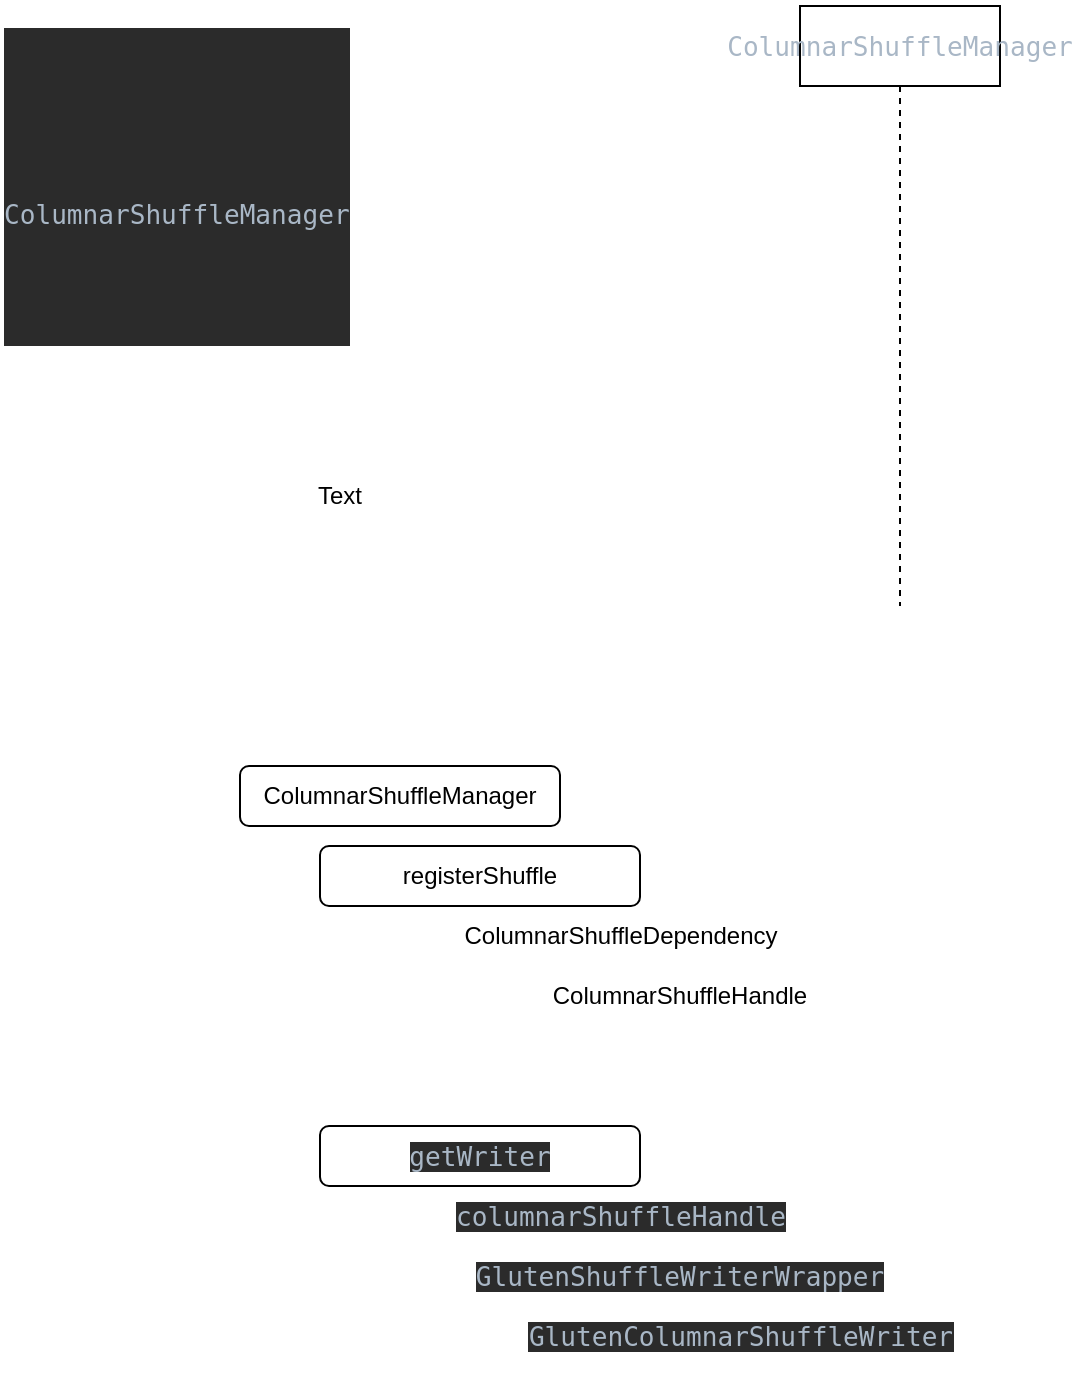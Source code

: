 <mxfile version="21.3.7" type="github">
  <diagram name="Page-1" id="vqW_PlP45tHpt-xlMKGE">
    <mxGraphModel dx="2284" dy="700" grid="1" gridSize="10" guides="1" tooltips="1" connect="1" arrows="1" fold="1" page="1" pageScale="1" pageWidth="850" pageHeight="1100" math="0" shadow="0">
      <root>
        <mxCell id="0" />
        <mxCell id="1" parent="0" />
        <mxCell id="VYUMSfwm_iAysG9PBb61-1" value="&lt;div style=&quot;background-color:#2b2b2b;color:#a9b7c6;font-family:&#39;JetBrains Mono&#39;,monospace;font-size:9.8pt;&quot;&gt;&lt;pre&gt;&lt;br&gt;&lt;/pre&gt;&lt;pre&gt;&lt;br&gt;&lt;/pre&gt;&lt;pre&gt;&lt;br&gt;&lt;/pre&gt;&lt;pre&gt;ColumnarShuffleManager&lt;/pre&gt;&lt;pre&gt;&lt;div style=&quot;font-family: &amp;quot;JetBrains Mono&amp;quot;, monospace; font-size: 9.8pt;&quot;&gt;&lt;pre&gt;&lt;span style=&quot;white-space: normal;&quot;&gt;&lt;/span&gt;&lt;br&gt;&lt;/pre&gt;&lt;pre&gt;     &lt;/pre&gt;&lt;/div&gt;&lt;/pre&gt;&lt;/div&gt;" style="text;html=1;strokeColor=none;fillColor=none;align=left;verticalAlign=middle;whiteSpace=wrap;rounded=0;" vertex="1" parent="1">
          <mxGeometry x="-80" y="90" width="240" height="120" as="geometry" />
        </mxCell>
        <mxCell id="VYUMSfwm_iAysG9PBb61-2" value="&lt;pre style=&quot;border-color: var(--border-color); font-style: normal; font-variant-ligatures: normal; font-variant-caps: normal; font-weight: 400; font-size: 13.067px; color: rgb(169, 183, 198); text-align: left;&quot;&gt;&lt;br&gt;&lt;/pre&gt;" style="text;html=1;strokeColor=none;fillColor=none;align=center;verticalAlign=middle;whiteSpace=wrap;rounded=0;" vertex="1" parent="1">
          <mxGeometry x="30" y="260" width="170" height="20" as="geometry" />
        </mxCell>
        <mxCell id="VYUMSfwm_iAysG9PBb61-3" value="Text" style="text;html=1;strokeColor=none;fillColor=none;align=center;verticalAlign=middle;whiteSpace=wrap;rounded=0;" vertex="1" parent="1">
          <mxGeometry x="60" y="290" width="60" height="30" as="geometry" />
        </mxCell>
        <mxCell id="VYUMSfwm_iAysG9PBb61-5" value="&lt;pre style=&quot;border-color: var(--border-color); font-style: normal; font-variant-ligatures: normal; font-variant-caps: normal; font-weight: 400; font-size: 13.067px; color: rgb(169, 183, 198); text-align: left;&quot;&gt;ColumnarShuffleManager&lt;/pre&gt;" style="shape=umlLifeline;perimeter=lifelinePerimeter;whiteSpace=wrap;html=1;container=1;dropTarget=0;collapsible=0;recursiveResize=0;outlineConnect=0;portConstraint=eastwest;newEdgeStyle={&quot;edgeStyle&quot;:&quot;elbowEdgeStyle&quot;,&quot;elbow&quot;:&quot;vertical&quot;,&quot;curved&quot;:0,&quot;rounded&quot;:0};" vertex="1" parent="1">
          <mxGeometry x="320" y="60" width="100" height="300" as="geometry" />
        </mxCell>
        <mxCell id="VYUMSfwm_iAysG9PBb61-6" value="ColumnarShuffleManager" style="rounded=1;labelBorderColor=none;html=1;whiteSpace=wrap;" vertex="1" parent="1">
          <mxGeometry x="40" y="440" width="160" height="30" as="geometry" />
        </mxCell>
        <mxCell id="VYUMSfwm_iAysG9PBb61-8" value="registerShuffle" style="rounded=1;labelBorderColor=none;html=1;whiteSpace=wrap;" vertex="1" parent="1">
          <mxGeometry x="80" y="480" width="160" height="30" as="geometry" />
        </mxCell>
        <mxCell id="VYUMSfwm_iAysG9PBb61-11" value="ColumnarShuffleDependency&lt;br&gt;" style="text;align=center;verticalAlign=middle;resizable=0;points=[];autosize=1;strokeColor=none;fillColor=none;labelBorderColor=none;html=1;" vertex="1" parent="1">
          <mxGeometry x="130" y="510" width="200" height="30" as="geometry" />
        </mxCell>
        <mxCell id="VYUMSfwm_iAysG9PBb61-12" value="ColumnarShuffleHandle" style="text;strokeColor=none;fillColor=none;align=center;verticalAlign=middle;rounded=0;labelBorderColor=none;html=1;whiteSpace=wrap;" vertex="1" parent="1">
          <mxGeometry x="180" y="540" width="160" height="30" as="geometry" />
        </mxCell>
        <mxCell id="VYUMSfwm_iAysG9PBb61-14" value="&lt;div style=&quot;background-color:#2b2b2b;color:#a9b7c6;font-family:&#39;JetBrains Mono&#39;,monospace;font-size:9.8pt;&quot;&gt;&lt;pre&gt;getWriter&lt;/pre&gt;&lt;/div&gt;" style="rounded=1;labelBorderColor=none;html=1;whiteSpace=wrap;" vertex="1" parent="1">
          <mxGeometry x="80" y="620" width="160" height="30" as="geometry" />
        </mxCell>
        <mxCell id="VYUMSfwm_iAysG9PBb61-15" value="&lt;div style=&quot;background-color:#2b2b2b;color:#a9b7c6;font-family:&#39;JetBrains Mono&#39;,monospace;font-size:9.8pt;&quot;&gt;&lt;pre&gt;columnarShuffleHandle&lt;/pre&gt;&lt;/div&gt;" style="text;align=center;verticalAlign=middle;resizable=0;points=[];autosize=1;strokeColor=none;fillColor=none;labelBorderColor=none;html=1;" vertex="1" parent="1">
          <mxGeometry x="145" y="650" width="170" height="30" as="geometry" />
        </mxCell>
        <mxCell id="VYUMSfwm_iAysG9PBb61-16" value="&lt;div style=&quot;background-color:#2b2b2b;color:#a9b7c6;font-family:&#39;JetBrains Mono&#39;,monospace;font-size:9.8pt;&quot;&gt;&lt;pre&gt;&lt;div style=&quot;font-family: &amp;quot;JetBrains Mono&amp;quot;, monospace; font-size: 9.8pt;&quot;&gt;&lt;pre&gt;GlutenShuffleWriterWrapper&lt;/pre&gt;&lt;/div&gt;&lt;/pre&gt;&lt;/div&gt;" style="text;strokeColor=none;fillColor=none;align=center;verticalAlign=middle;rounded=0;labelBorderColor=none;html=1;whiteSpace=wrap;" vertex="1" parent="1">
          <mxGeometry x="180" y="680" width="160" height="30" as="geometry" />
        </mxCell>
        <mxCell id="VYUMSfwm_iAysG9PBb61-17" value="&lt;div style=&quot;background-color:#2b2b2b;color:#a9b7c6;font-family:&#39;JetBrains Mono&#39;,monospace;font-size:9.8pt;&quot;&gt;&lt;pre&gt;GlutenColumnarShuffleWriter&lt;/pre&gt;&lt;/div&gt;" style="text;html=1;align=center;verticalAlign=middle;resizable=0;points=[];autosize=1;strokeColor=none;fillColor=none;" vertex="1" parent="1">
          <mxGeometry x="180" y="710" width="220" height="30" as="geometry" />
        </mxCell>
      </root>
    </mxGraphModel>
  </diagram>
</mxfile>
